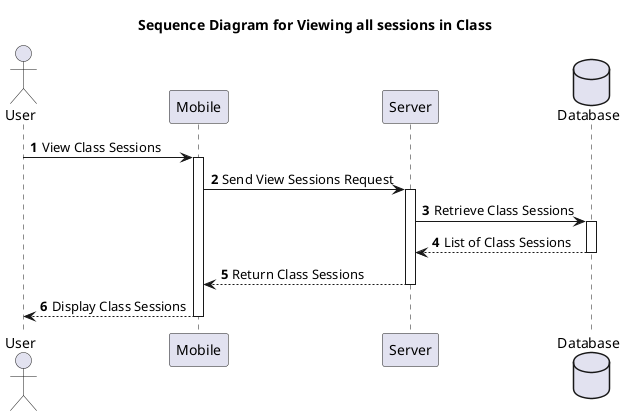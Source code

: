 @startuml
title "Sequence Diagram for Viewing all sessions in Class"
autonumber

actor User as user
participant Mobile as mobile
participant Server as server
database Database as database

user -> mobile: View Class Sessions
activate mobile
mobile -> server: Send View Sessions Request
activate server
server -> database: Retrieve Class Sessions
activate database
database --> server: List of Class Sessions
deactivate database
server --> mobile: Return Class Sessions
deactivate server
mobile --> user: Display Class Sessions
deactivate mobile

@enduml